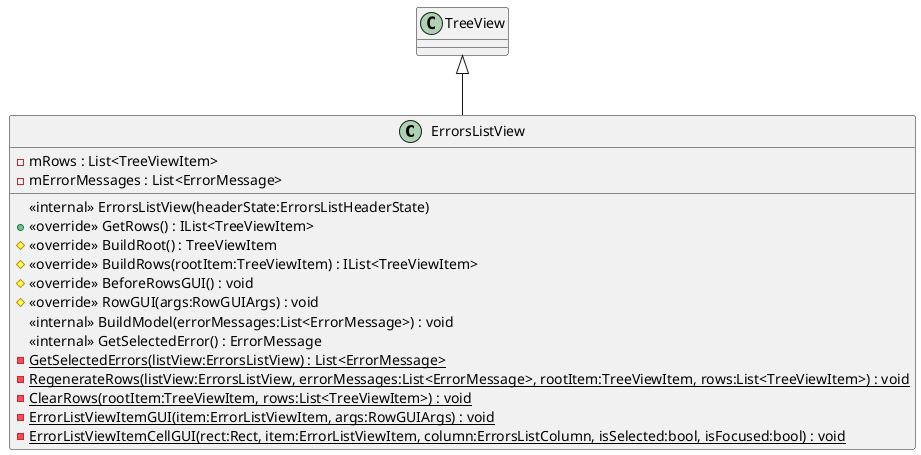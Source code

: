 @startuml
class ErrorsListView {
    <<internal>> ErrorsListView(headerState:ErrorsListHeaderState)
    + <<override>> GetRows() : IList<TreeViewItem>
    # <<override>> BuildRoot() : TreeViewItem
    # <<override>> BuildRows(rootItem:TreeViewItem) : IList<TreeViewItem>
    # <<override>> BeforeRowsGUI() : void
    # <<override>> RowGUI(args:RowGUIArgs) : void
    <<internal>> BuildModel(errorMessages:List<ErrorMessage>) : void
    <<internal>> GetSelectedError() : ErrorMessage
    {static} - GetSelectedErrors(listView:ErrorsListView) : List<ErrorMessage>
    {static} - RegenerateRows(listView:ErrorsListView, errorMessages:List<ErrorMessage>, rootItem:TreeViewItem, rows:List<TreeViewItem>) : void
    {static} - ClearRows(rootItem:TreeViewItem, rows:List<TreeViewItem>) : void
    {static} - ErrorListViewItemGUI(item:ErrorListViewItem, args:RowGUIArgs) : void
    {static} - ErrorListViewItemCellGUI(rect:Rect, item:ErrorListViewItem, column:ErrorsListColumn, isSelected:bool, isFocused:bool) : void
    - mRows : List<TreeViewItem>
    - mErrorMessages : List<ErrorMessage>
}
TreeView <|-- ErrorsListView
@enduml
